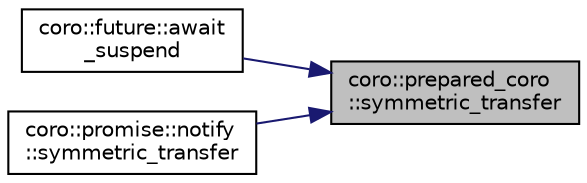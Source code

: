 digraph "coro::prepared_coro::symmetric_transfer"
{
 // LATEX_PDF_SIZE
  edge [fontname="Helvetica",fontsize="10",labelfontname="Helvetica",labelfontsize="10"];
  node [fontname="Helvetica",fontsize="10",shape=record];
  rankdir="RL";
  Node1 [label="coro::prepared_coro\l::symmetric_transfer",height=0.2,width=0.4,color="black", fillcolor="grey75", style="filled", fontcolor="black",tooltip="release handle to be used in function await_suspend()"];
  Node1 -> Node2 [dir="back",color="midnightblue",fontsize="10",style="solid",fontname="Helvetica"];
  Node2 [label="coro::future::await\l_suspend",height=0.2,width=0.4,color="black", fillcolor="white", style="filled",URL="$classcoro_1_1future_a37a4846ac351808aff805f36b648211d.html#a37a4846ac351808aff805f36b648211d",tooltip="co_await support, called with suspended coroutine"];
  Node1 -> Node3 [dir="back",color="midnightblue",fontsize="10",style="solid",fontname="Helvetica"];
  Node3 [label="coro::promise::notify\l::symmetric_transfer",height=0.2,width=0.4,color="black", fillcolor="white", style="filled",URL="$classcoro_1_1promise_1_1notify_a1b2f6001de9c4ebe328173d15231569d.html#a1b2f6001de9c4ebe328173d15231569d",tooltip="deliver the notification with ability to switch to the coroutine"];
}
